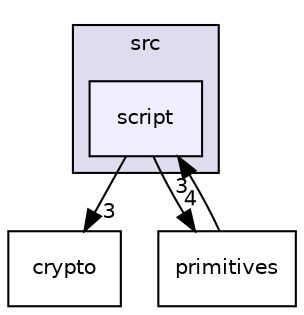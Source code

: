 digraph "src/script" {
  compound=true
  node [ fontsize="10", fontname="Helvetica"];
  edge [ labelfontsize="10", labelfontname="Helvetica"];
  subgraph clusterdir_68267d1309a1af8e8297ef4c3efbcdba {
    graph [ bgcolor="#ddddee", pencolor="black", label="src" fontname="Helvetica", fontsize="10", URL="dir_68267d1309a1af8e8297ef4c3efbcdba.html"]
  dir_fe414d616bd0c4668e6515f48824338f [shape=box, label="script", style="filled", fillcolor="#eeeeff", pencolor="black", URL="dir_fe414d616bd0c4668e6515f48824338f.html"];
  }
  dir_4261af1259721e3e39e0d2dd7354b511 [shape=box label="crypto" URL="dir_4261af1259721e3e39e0d2dd7354b511.html"];
  dir_bbf56bce9985720f86fc476f3812db24 [shape=box label="primitives" URL="dir_bbf56bce9985720f86fc476f3812db24.html"];
  dir_fe414d616bd0c4668e6515f48824338f->dir_4261af1259721e3e39e0d2dd7354b511 [headlabel="3", labeldistance=1.5 headhref="dir_000007_000002.html"];
  dir_fe414d616bd0c4668e6515f48824338f->dir_bbf56bce9985720f86fc476f3812db24 [headlabel="4", labeldistance=1.5 headhref="dir_000007_000004.html"];
  dir_bbf56bce9985720f86fc476f3812db24->dir_fe414d616bd0c4668e6515f48824338f [headlabel="3", labeldistance=1.5 headhref="dir_000004_000007.html"];
}
